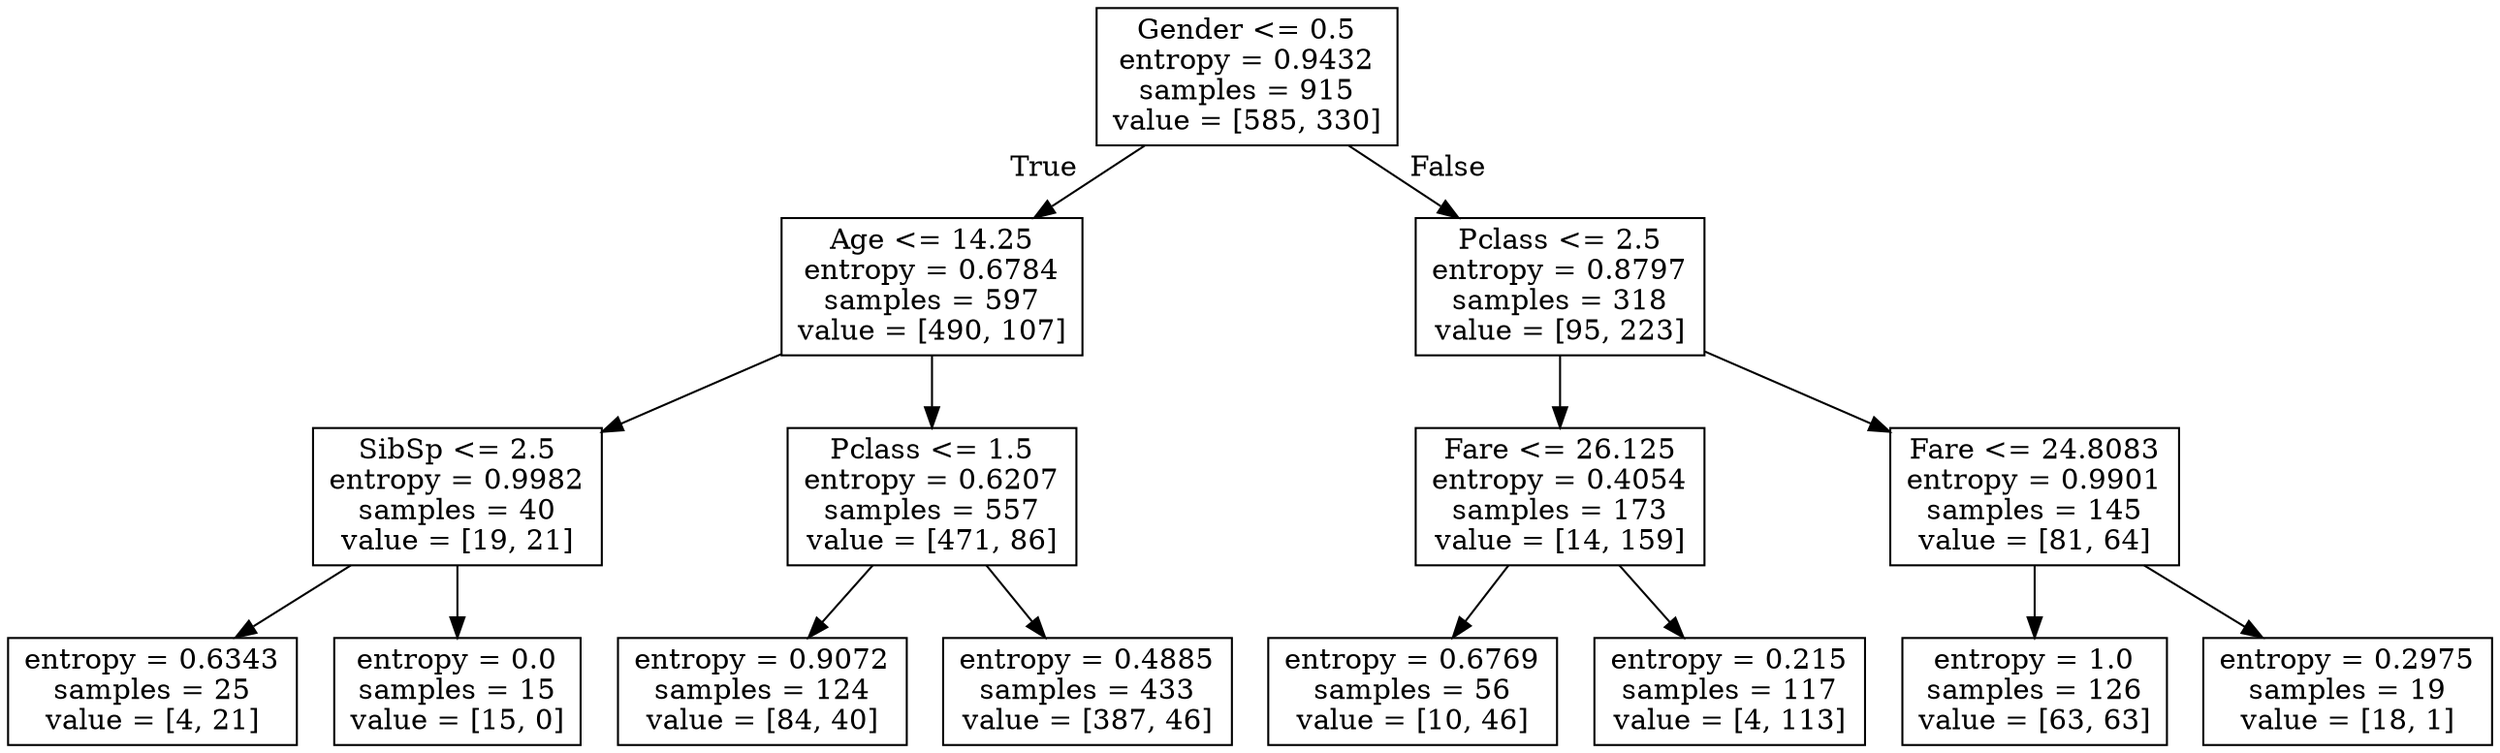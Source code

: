 digraph Tree {
node [shape=box] ;
0 [label="Gender <= 0.5\nentropy = 0.9432\nsamples = 915\nvalue = [585, 330]"] ;
1 [label="Age <= 14.25\nentropy = 0.6784\nsamples = 597\nvalue = [490, 107]"] ;
0 -> 1 [labeldistance=2.5, labelangle=45, headlabel="True"] ;
2 [label="SibSp <= 2.5\nentropy = 0.9982\nsamples = 40\nvalue = [19, 21]"] ;
1 -> 2 ;
3 [label="entropy = 0.6343\nsamples = 25\nvalue = [4, 21]"] ;
2 -> 3 ;
4 [label="entropy = 0.0\nsamples = 15\nvalue = [15, 0]"] ;
2 -> 4 ;
5 [label="Pclass <= 1.5\nentropy = 0.6207\nsamples = 557\nvalue = [471, 86]"] ;
1 -> 5 ;
6 [label="entropy = 0.9072\nsamples = 124\nvalue = [84, 40]"] ;
5 -> 6 ;
7 [label="entropy = 0.4885\nsamples = 433\nvalue = [387, 46]"] ;
5 -> 7 ;
8 [label="Pclass <= 2.5\nentropy = 0.8797\nsamples = 318\nvalue = [95, 223]"] ;
0 -> 8 [labeldistance=2.5, labelangle=-45, headlabel="False"] ;
9 [label="Fare <= 26.125\nentropy = 0.4054\nsamples = 173\nvalue = [14, 159]"] ;
8 -> 9 ;
10 [label="entropy = 0.6769\nsamples = 56\nvalue = [10, 46]"] ;
9 -> 10 ;
11 [label="entropy = 0.215\nsamples = 117\nvalue = [4, 113]"] ;
9 -> 11 ;
12 [label="Fare <= 24.8083\nentropy = 0.9901\nsamples = 145\nvalue = [81, 64]"] ;
8 -> 12 ;
13 [label="entropy = 1.0\nsamples = 126\nvalue = [63, 63]"] ;
12 -> 13 ;
14 [label="entropy = 0.2975\nsamples = 19\nvalue = [18, 1]"] ;
12 -> 14 ;
}